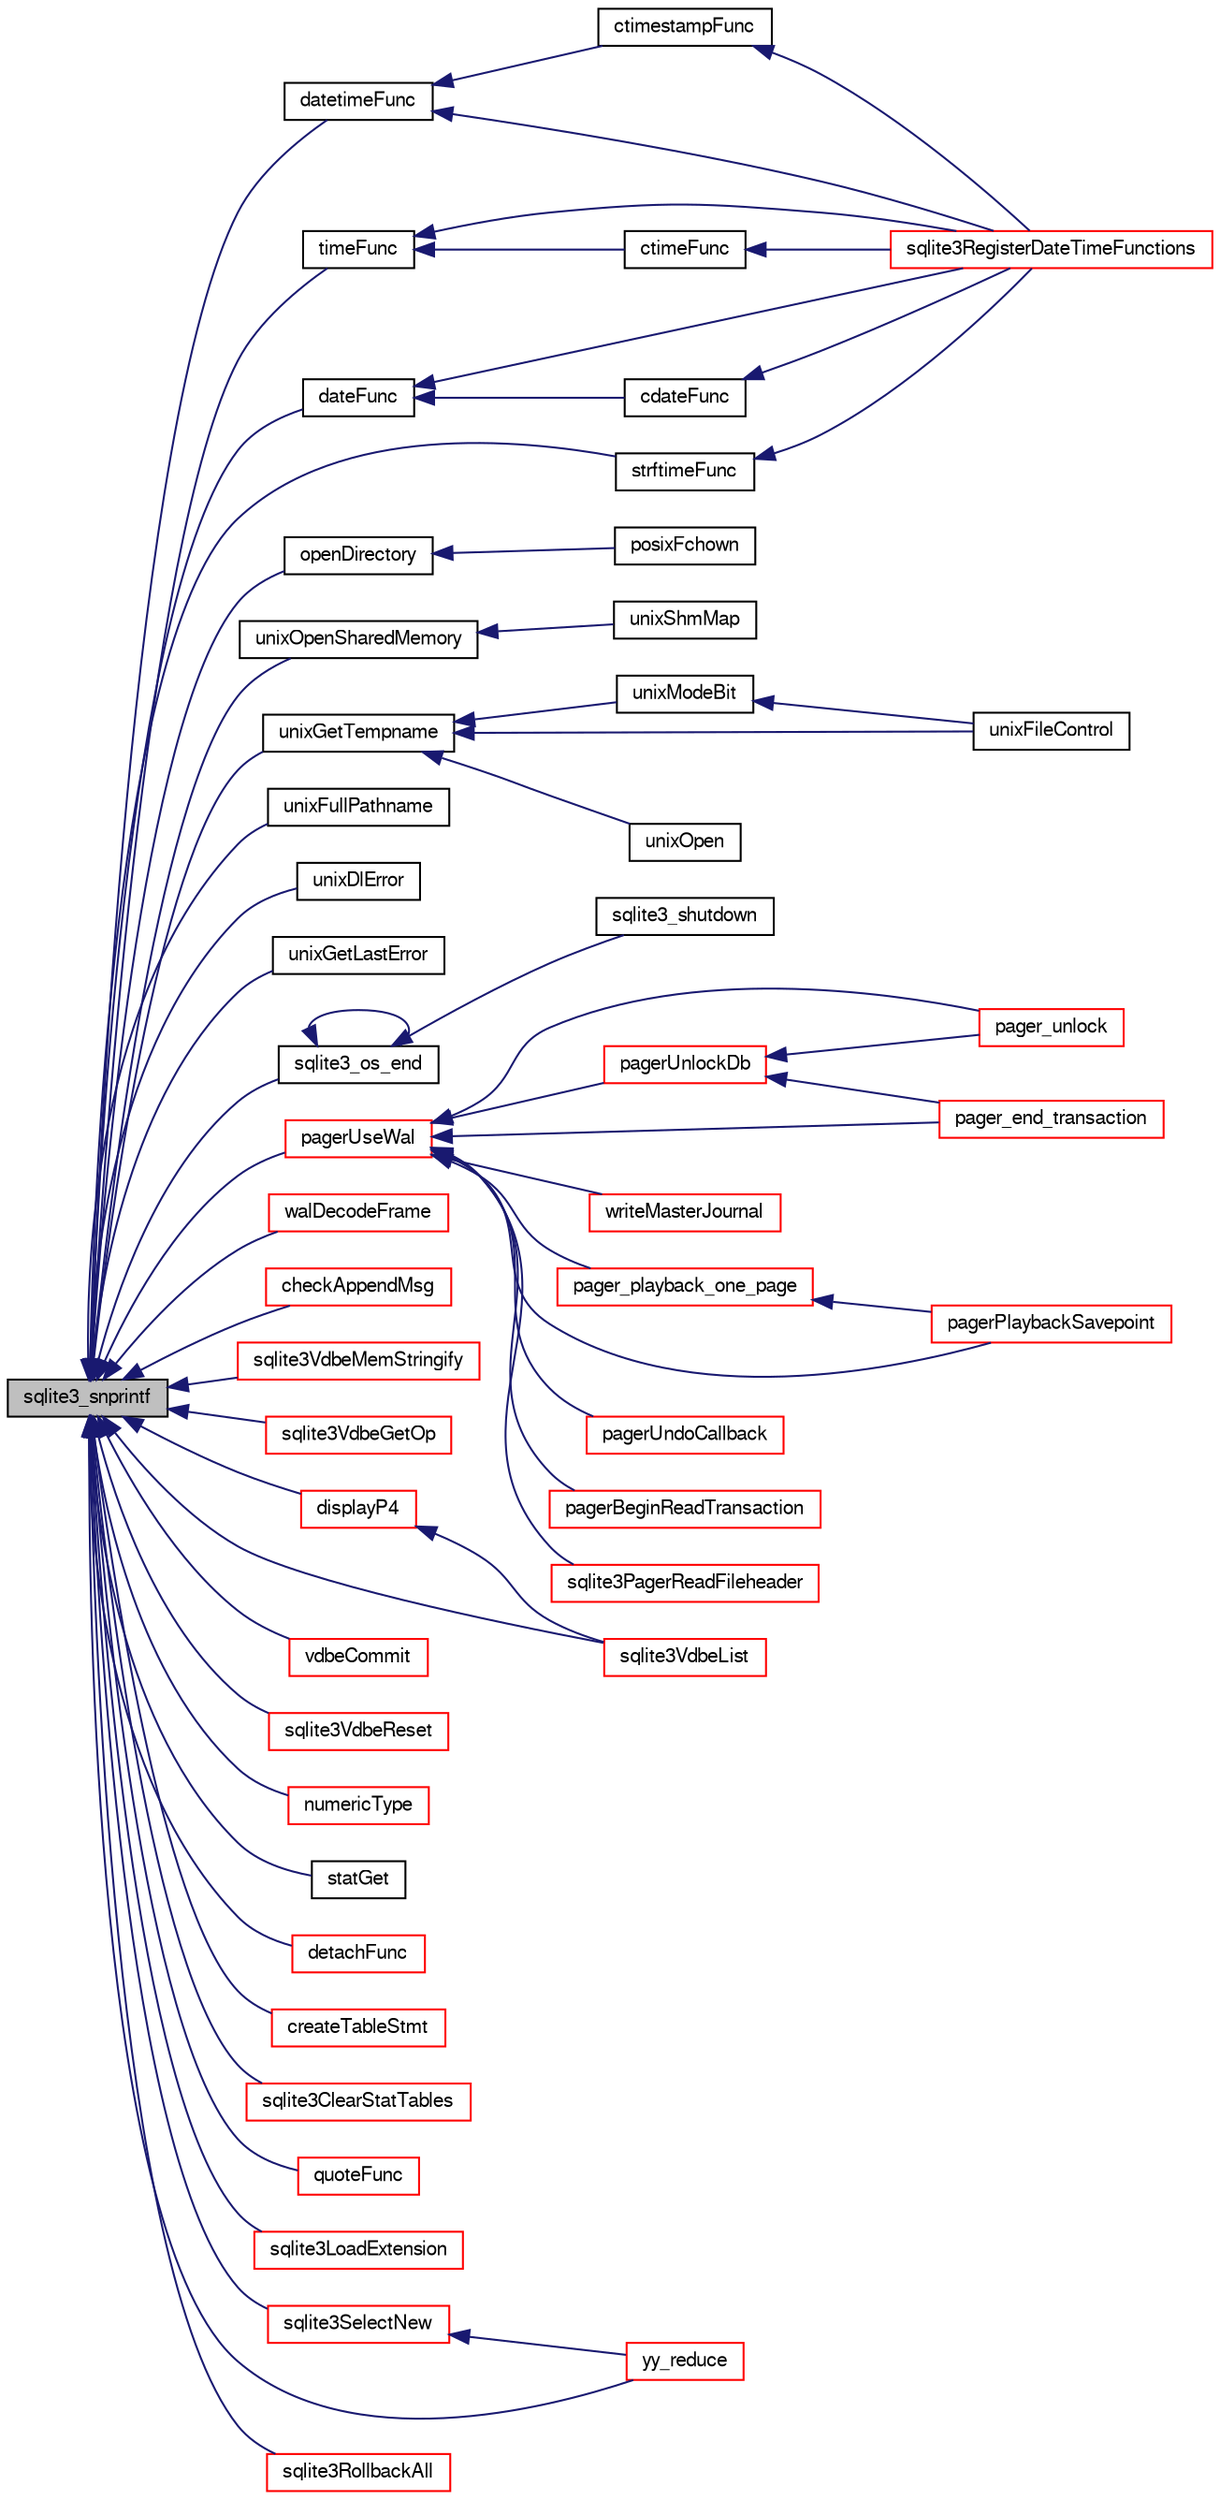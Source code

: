 digraph "sqlite3_snprintf"
{
  edge [fontname="FreeSans",fontsize="10",labelfontname="FreeSans",labelfontsize="10"];
  node [fontname="FreeSans",fontsize="10",shape=record];
  rankdir="LR";
  Node80256 [label="sqlite3_snprintf",height=0.2,width=0.4,color="black", fillcolor="grey75", style="filled", fontcolor="black"];
  Node80256 -> Node80257 [dir="back",color="midnightblue",fontsize="10",style="solid",fontname="FreeSans"];
  Node80257 [label="datetimeFunc",height=0.2,width=0.4,color="black", fillcolor="white", style="filled",URL="$sqlite3_8c.html#a9755493e1c5c377b5ea7078b4029c24a"];
  Node80257 -> Node80258 [dir="back",color="midnightblue",fontsize="10",style="solid",fontname="FreeSans"];
  Node80258 [label="ctimestampFunc",height=0.2,width=0.4,color="black", fillcolor="white", style="filled",URL="$sqlite3_8c.html#af66b08c4ab0dce0ff0c92a61b580f514"];
  Node80258 -> Node80259 [dir="back",color="midnightblue",fontsize="10",style="solid",fontname="FreeSans"];
  Node80259 [label="sqlite3RegisterDateTimeFunctions",height=0.2,width=0.4,color="red", fillcolor="white", style="filled",URL="$sqlite3_8c.html#a44405fdf6c4462912007f6602ecc0bb4"];
  Node80257 -> Node80259 [dir="back",color="midnightblue",fontsize="10",style="solid",fontname="FreeSans"];
  Node80256 -> Node80988 [dir="back",color="midnightblue",fontsize="10",style="solid",fontname="FreeSans"];
  Node80988 [label="timeFunc",height=0.2,width=0.4,color="black", fillcolor="white", style="filled",URL="$sqlite3_8c.html#aca881e4cda242c3a8f2256605cbf9e91"];
  Node80988 -> Node80989 [dir="back",color="midnightblue",fontsize="10",style="solid",fontname="FreeSans"];
  Node80989 [label="ctimeFunc",height=0.2,width=0.4,color="black", fillcolor="white", style="filled",URL="$sqlite3_8c.html#ad8e9781533516df5a0705e4b36155290"];
  Node80989 -> Node80259 [dir="back",color="midnightblue",fontsize="10",style="solid",fontname="FreeSans"];
  Node80988 -> Node80259 [dir="back",color="midnightblue",fontsize="10",style="solid",fontname="FreeSans"];
  Node80256 -> Node80990 [dir="back",color="midnightblue",fontsize="10",style="solid",fontname="FreeSans"];
  Node80990 [label="dateFunc",height=0.2,width=0.4,color="black", fillcolor="white", style="filled",URL="$sqlite3_8c.html#a0895a9abec96efb62b3c986a3c14ee32"];
  Node80990 -> Node80991 [dir="back",color="midnightblue",fontsize="10",style="solid",fontname="FreeSans"];
  Node80991 [label="cdateFunc",height=0.2,width=0.4,color="black", fillcolor="white", style="filled",URL="$sqlite3_8c.html#addf6dadca2fea72f90dfa99dbaa3da91"];
  Node80991 -> Node80259 [dir="back",color="midnightblue",fontsize="10",style="solid",fontname="FreeSans"];
  Node80990 -> Node80259 [dir="back",color="midnightblue",fontsize="10",style="solid",fontname="FreeSans"];
  Node80256 -> Node80992 [dir="back",color="midnightblue",fontsize="10",style="solid",fontname="FreeSans"];
  Node80992 [label="strftimeFunc",height=0.2,width=0.4,color="black", fillcolor="white", style="filled",URL="$sqlite3_8c.html#af531defbf93ba3aef96decedeafb344f"];
  Node80992 -> Node80259 [dir="back",color="midnightblue",fontsize="10",style="solid",fontname="FreeSans"];
  Node80256 -> Node80844 [dir="back",color="midnightblue",fontsize="10",style="solid",fontname="FreeSans"];
  Node80844 [label="openDirectory",height=0.2,width=0.4,color="black", fillcolor="white", style="filled",URL="$sqlite3_8c.html#a34c67a19bf6632f4c0f362ec5f2d2a1b"];
  Node80844 -> Node80845 [dir="back",color="midnightblue",fontsize="10",style="solid",fontname="FreeSans"];
  Node80845 [label="posixFchown",height=0.2,width=0.4,color="black", fillcolor="white", style="filled",URL="$sqlite3_8c.html#a817f654b26d87167baa6d42a71b75b7e"];
  Node80256 -> Node80675 [dir="back",color="midnightblue",fontsize="10",style="solid",fontname="FreeSans"];
  Node80675 [label="unixOpenSharedMemory",height=0.2,width=0.4,color="black", fillcolor="white", style="filled",URL="$sqlite3_8c.html#a30775afa2e08ca6ddc7853326afed7c7"];
  Node80675 -> Node80676 [dir="back",color="midnightblue",fontsize="10",style="solid",fontname="FreeSans"];
  Node80676 [label="unixShmMap",height=0.2,width=0.4,color="black", fillcolor="white", style="filled",URL="$sqlite3_8c.html#aeaa77f0ab08a4f4ee5f86e8c9727e974"];
  Node80256 -> Node80264 [dir="back",color="midnightblue",fontsize="10",style="solid",fontname="FreeSans"];
  Node80264 [label="unixGetTempname",height=0.2,width=0.4,color="black", fillcolor="white", style="filled",URL="$sqlite3_8c.html#ad53f02dff404aec729bd406c00998d12"];
  Node80264 -> Node80265 [dir="back",color="midnightblue",fontsize="10",style="solid",fontname="FreeSans"];
  Node80265 [label="unixModeBit",height=0.2,width=0.4,color="black", fillcolor="white", style="filled",URL="$sqlite3_8c.html#a2508a74b47b850a9f5a559a28681f394"];
  Node80265 -> Node80266 [dir="back",color="midnightblue",fontsize="10",style="solid",fontname="FreeSans"];
  Node80266 [label="unixFileControl",height=0.2,width=0.4,color="black", fillcolor="white", style="filled",URL="$sqlite3_8c.html#ad71f213fa385cc58f307cefd953c03ae"];
  Node80264 -> Node80266 [dir="back",color="midnightblue",fontsize="10",style="solid",fontname="FreeSans"];
  Node80264 -> Node80267 [dir="back",color="midnightblue",fontsize="10",style="solid",fontname="FreeSans"];
  Node80267 [label="unixOpen",height=0.2,width=0.4,color="black", fillcolor="white", style="filled",URL="$sqlite3_8c.html#a8ed5efc47b6e14f7805cd1bb9b215775"];
  Node80256 -> Node81111 [dir="back",color="midnightblue",fontsize="10",style="solid",fontname="FreeSans"];
  Node81111 [label="unixFullPathname",height=0.2,width=0.4,color="black", fillcolor="white", style="filled",URL="$sqlite3_8c.html#a129b22de988456c437b033551f7cd7af"];
  Node80256 -> Node81112 [dir="back",color="midnightblue",fontsize="10",style="solid",fontname="FreeSans"];
  Node81112 [label="unixDlError",height=0.2,width=0.4,color="black", fillcolor="white", style="filled",URL="$sqlite3_8c.html#ad04af94e02dde278ad32c9c94d109a6c"];
  Node80256 -> Node80847 [dir="back",color="midnightblue",fontsize="10",style="solid",fontname="FreeSans"];
  Node80847 [label="unixGetLastError",height=0.2,width=0.4,color="black", fillcolor="white", style="filled",URL="$sqlite3_8c.html#aed1e42f49d74b419c3c85b559dd61240"];
  Node80256 -> Node80268 [dir="back",color="midnightblue",fontsize="10",style="solid",fontname="FreeSans"];
  Node80268 [label="sqlite3_os_end",height=0.2,width=0.4,color="black", fillcolor="white", style="filled",URL="$sqlite3_8h.html#a2288c95881ecca13d994e42b6a958906"];
  Node80268 -> Node80268 [dir="back",color="midnightblue",fontsize="10",style="solid",fontname="FreeSans"];
  Node80268 -> Node80269 [dir="back",color="midnightblue",fontsize="10",style="solid",fontname="FreeSans"];
  Node80269 [label="sqlite3_shutdown",height=0.2,width=0.4,color="black", fillcolor="white", style="filled",URL="$sqlite3_8h.html#aeaf9947fe863ba3d3aca061475e3af2e"];
  Node80256 -> Node81113 [dir="back",color="midnightblue",fontsize="10",style="solid",fontname="FreeSans"];
  Node81113 [label="pagerUseWal",height=0.2,width=0.4,color="red", fillcolor="white", style="filled",URL="$sqlite3_8c.html#a31def80bfe1de9284d635ba190a5eb68"];
  Node81113 -> Node81114 [dir="back",color="midnightblue",fontsize="10",style="solid",fontname="FreeSans"];
  Node81114 [label="pagerUnlockDb",height=0.2,width=0.4,color="red", fillcolor="white", style="filled",URL="$sqlite3_8c.html#a8ac54f19421c76b5045a40b42d282c32"];
  Node81114 -> Node81115 [dir="back",color="midnightblue",fontsize="10",style="solid",fontname="FreeSans"];
  Node81115 [label="pager_unlock",height=0.2,width=0.4,color="red", fillcolor="white", style="filled",URL="$sqlite3_8c.html#a5b54bd09bd76fa68eb6310fbf9bbaf20"];
  Node81114 -> Node80641 [dir="back",color="midnightblue",fontsize="10",style="solid",fontname="FreeSans"];
  Node80641 [label="pager_end_transaction",height=0.2,width=0.4,color="red", fillcolor="white", style="filled",URL="$sqlite3_8c.html#a0814e2cfab386b1e3ba74528870339fe"];
  Node81113 -> Node81120 [dir="back",color="midnightblue",fontsize="10",style="solid",fontname="FreeSans"];
  Node81120 [label="writeMasterJournal",height=0.2,width=0.4,color="red", fillcolor="white", style="filled",URL="$sqlite3_8c.html#a6df09ec3e85ec74c6ee0bbbbe72a8cf3"];
  Node81113 -> Node81115 [dir="back",color="midnightblue",fontsize="10",style="solid",fontname="FreeSans"];
  Node81113 -> Node80641 [dir="back",color="midnightblue",fontsize="10",style="solid",fontname="FreeSans"];
  Node81113 -> Node80611 [dir="back",color="midnightblue",fontsize="10",style="solid",fontname="FreeSans"];
  Node80611 [label="pager_playback_one_page",height=0.2,width=0.4,color="red", fillcolor="white", style="filled",URL="$sqlite3_8c.html#adfca1dee9939482792fe2b4ed982d00e"];
  Node80611 -> Node80646 [dir="back",color="midnightblue",fontsize="10",style="solid",fontname="FreeSans"];
  Node80646 [label="pagerPlaybackSavepoint",height=0.2,width=0.4,color="red", fillcolor="white", style="filled",URL="$sqlite3_8c.html#aedf76c3b6661c4244cc3e2c5464fd12e"];
  Node81113 -> Node80644 [dir="back",color="midnightblue",fontsize="10",style="solid",fontname="FreeSans"];
  Node80644 [label="pagerUndoCallback",height=0.2,width=0.4,color="red", fillcolor="white", style="filled",URL="$sqlite3_8c.html#aca578b7eaed97dbbc2219eb67e1de24f"];
  Node81113 -> Node80868 [dir="back",color="midnightblue",fontsize="10",style="solid",fontname="FreeSans"];
  Node80868 [label="pagerBeginReadTransaction",height=0.2,width=0.4,color="red", fillcolor="white", style="filled",URL="$sqlite3_8c.html#a4a484b6c404f96050418d965e3cc17a1"];
  Node81113 -> Node80646 [dir="back",color="midnightblue",fontsize="10",style="solid",fontname="FreeSans"];
  Node81113 -> Node81121 [dir="back",color="midnightblue",fontsize="10",style="solid",fontname="FreeSans"];
  Node81121 [label="sqlite3PagerReadFileheader",height=0.2,width=0.4,color="red", fillcolor="white", style="filled",URL="$sqlite3_8c.html#a7f5d7106f696229a68737d16b4046b3a"];
  Node80256 -> Node81127 [dir="back",color="midnightblue",fontsize="10",style="solid",fontname="FreeSans"];
  Node81127 [label="walDecodeFrame",height=0.2,width=0.4,color="red", fillcolor="white", style="filled",URL="$sqlite3_8c.html#aaa163f26bf1e56df2fb274bf7e6bc5b9"];
  Node80256 -> Node80907 [dir="back",color="midnightblue",fontsize="10",style="solid",fontname="FreeSans"];
  Node80907 [label="checkAppendMsg",height=0.2,width=0.4,color="red", fillcolor="white", style="filled",URL="$sqlite3_8c.html#a4366e7af81727e2d755d3c9a635b055e"];
  Node80256 -> Node80931 [dir="back",color="midnightblue",fontsize="10",style="solid",fontname="FreeSans"];
  Node80931 [label="sqlite3VdbeMemStringify",height=0.2,width=0.4,color="red", fillcolor="white", style="filled",URL="$sqlite3_8c.html#aaf8a4e6bd1059297d279570e30b7680a"];
  Node80256 -> Node81128 [dir="back",color="midnightblue",fontsize="10",style="solid",fontname="FreeSans"];
  Node81128 [label="sqlite3VdbeGetOp",height=0.2,width=0.4,color="red", fillcolor="white", style="filled",URL="$sqlite3_8c.html#a5ab7282d63d42e66c8d7cb7a9d0c6f74"];
  Node80256 -> Node81129 [dir="back",color="midnightblue",fontsize="10",style="solid",fontname="FreeSans"];
  Node81129 [label="displayP4",height=0.2,width=0.4,color="red", fillcolor="white", style="filled",URL="$sqlite3_8c.html#a213d2242690998ca991f734ee4d4dce9"];
  Node81129 -> Node80753 [dir="back",color="midnightblue",fontsize="10",style="solid",fontname="FreeSans"];
  Node80753 [label="sqlite3VdbeList",height=0.2,width=0.4,color="red", fillcolor="white", style="filled",URL="$sqlite3_8c.html#a61f5dfb765135a9982025bab8944f7fd"];
  Node80256 -> Node80753 [dir="back",color="midnightblue",fontsize="10",style="solid",fontname="FreeSans"];
  Node80256 -> Node80546 [dir="back",color="midnightblue",fontsize="10",style="solid",fontname="FreeSans"];
  Node80546 [label="vdbeCommit",height=0.2,width=0.4,color="red", fillcolor="white", style="filled",URL="$sqlite3_8c.html#a5d7f1e0625451b987728f600cfe1b92d"];
  Node80256 -> Node80497 [dir="back",color="midnightblue",fontsize="10",style="solid",fontname="FreeSans"];
  Node80497 [label="sqlite3VdbeReset",height=0.2,width=0.4,color="red", fillcolor="white", style="filled",URL="$sqlite3_8c.html#a315a913742f7267f90d46d41446353b1"];
  Node80256 -> Node81131 [dir="back",color="midnightblue",fontsize="10",style="solid",fontname="FreeSans"];
  Node81131 [label="numericType",height=0.2,width=0.4,color="red", fillcolor="white", style="filled",URL="$sqlite3_8c.html#a46b5ef2f9ddcd83e0c8ae42dcffe8052"];
  Node80256 -> Node80996 [dir="back",color="midnightblue",fontsize="10",style="solid",fontname="FreeSans"];
  Node80996 [label="statGet",height=0.2,width=0.4,color="black", fillcolor="white", style="filled",URL="$sqlite3_8c.html#a6357fb6fa381df401d3be4ef3a93ec6e"];
  Node80256 -> Node80492 [dir="back",color="midnightblue",fontsize="10",style="solid",fontname="FreeSans"];
  Node80492 [label="detachFunc",height=0.2,width=0.4,color="red", fillcolor="white", style="filled",URL="$sqlite3_8c.html#a2b3dd04cb87abd088926ab0082a60b77"];
  Node80256 -> Node81132 [dir="back",color="midnightblue",fontsize="10",style="solid",fontname="FreeSans"];
  Node81132 [label="createTableStmt",height=0.2,width=0.4,color="red", fillcolor="white", style="filled",URL="$sqlite3_8c.html#a6b8d7a56b28f8ddeaaa1638a1347a930"];
  Node80256 -> Node80453 [dir="back",color="midnightblue",fontsize="10",style="solid",fontname="FreeSans"];
  Node80453 [label="sqlite3ClearStatTables",height=0.2,width=0.4,color="red", fillcolor="white", style="filled",URL="$sqlite3_8c.html#a3a6659fbbc07f5bd5d327d88e6660702"];
  Node80256 -> Node80944 [dir="back",color="midnightblue",fontsize="10",style="solid",fontname="FreeSans"];
  Node80944 [label="quoteFunc",height=0.2,width=0.4,color="red", fillcolor="white", style="filled",URL="$sqlite3_8c.html#a8e64c0ef376144dfad6a4a3d499056b8"];
  Node80256 -> Node80828 [dir="back",color="midnightblue",fontsize="10",style="solid",fontname="FreeSans"];
  Node80828 [label="sqlite3LoadExtension",height=0.2,width=0.4,color="red", fillcolor="white", style="filled",URL="$sqlite3_8c.html#a3b46232455de4779a67c63b2c9004245"];
  Node80256 -> Node80417 [dir="back",color="midnightblue",fontsize="10",style="solid",fontname="FreeSans"];
  Node80417 [label="sqlite3SelectNew",height=0.2,width=0.4,color="red", fillcolor="white", style="filled",URL="$sqlite3_8c.html#af637faf2f42e6ac5b93c317ed350252c"];
  Node80417 -> Node80307 [dir="back",color="midnightblue",fontsize="10",style="solid",fontname="FreeSans"];
  Node80307 [label="yy_reduce",height=0.2,width=0.4,color="red", fillcolor="white", style="filled",URL="$sqlite3_8c.html#a7c419a9b25711c666a9a2449ef377f14"];
  Node80256 -> Node80307 [dir="back",color="midnightblue",fontsize="10",style="solid",fontname="FreeSans"];
  Node80256 -> Node80495 [dir="back",color="midnightblue",fontsize="10",style="solid",fontname="FreeSans"];
  Node80495 [label="sqlite3RollbackAll",height=0.2,width=0.4,color="red", fillcolor="white", style="filled",URL="$sqlite3_8c.html#ad902dd388d73208539f557962e3fe6bb"];
}
